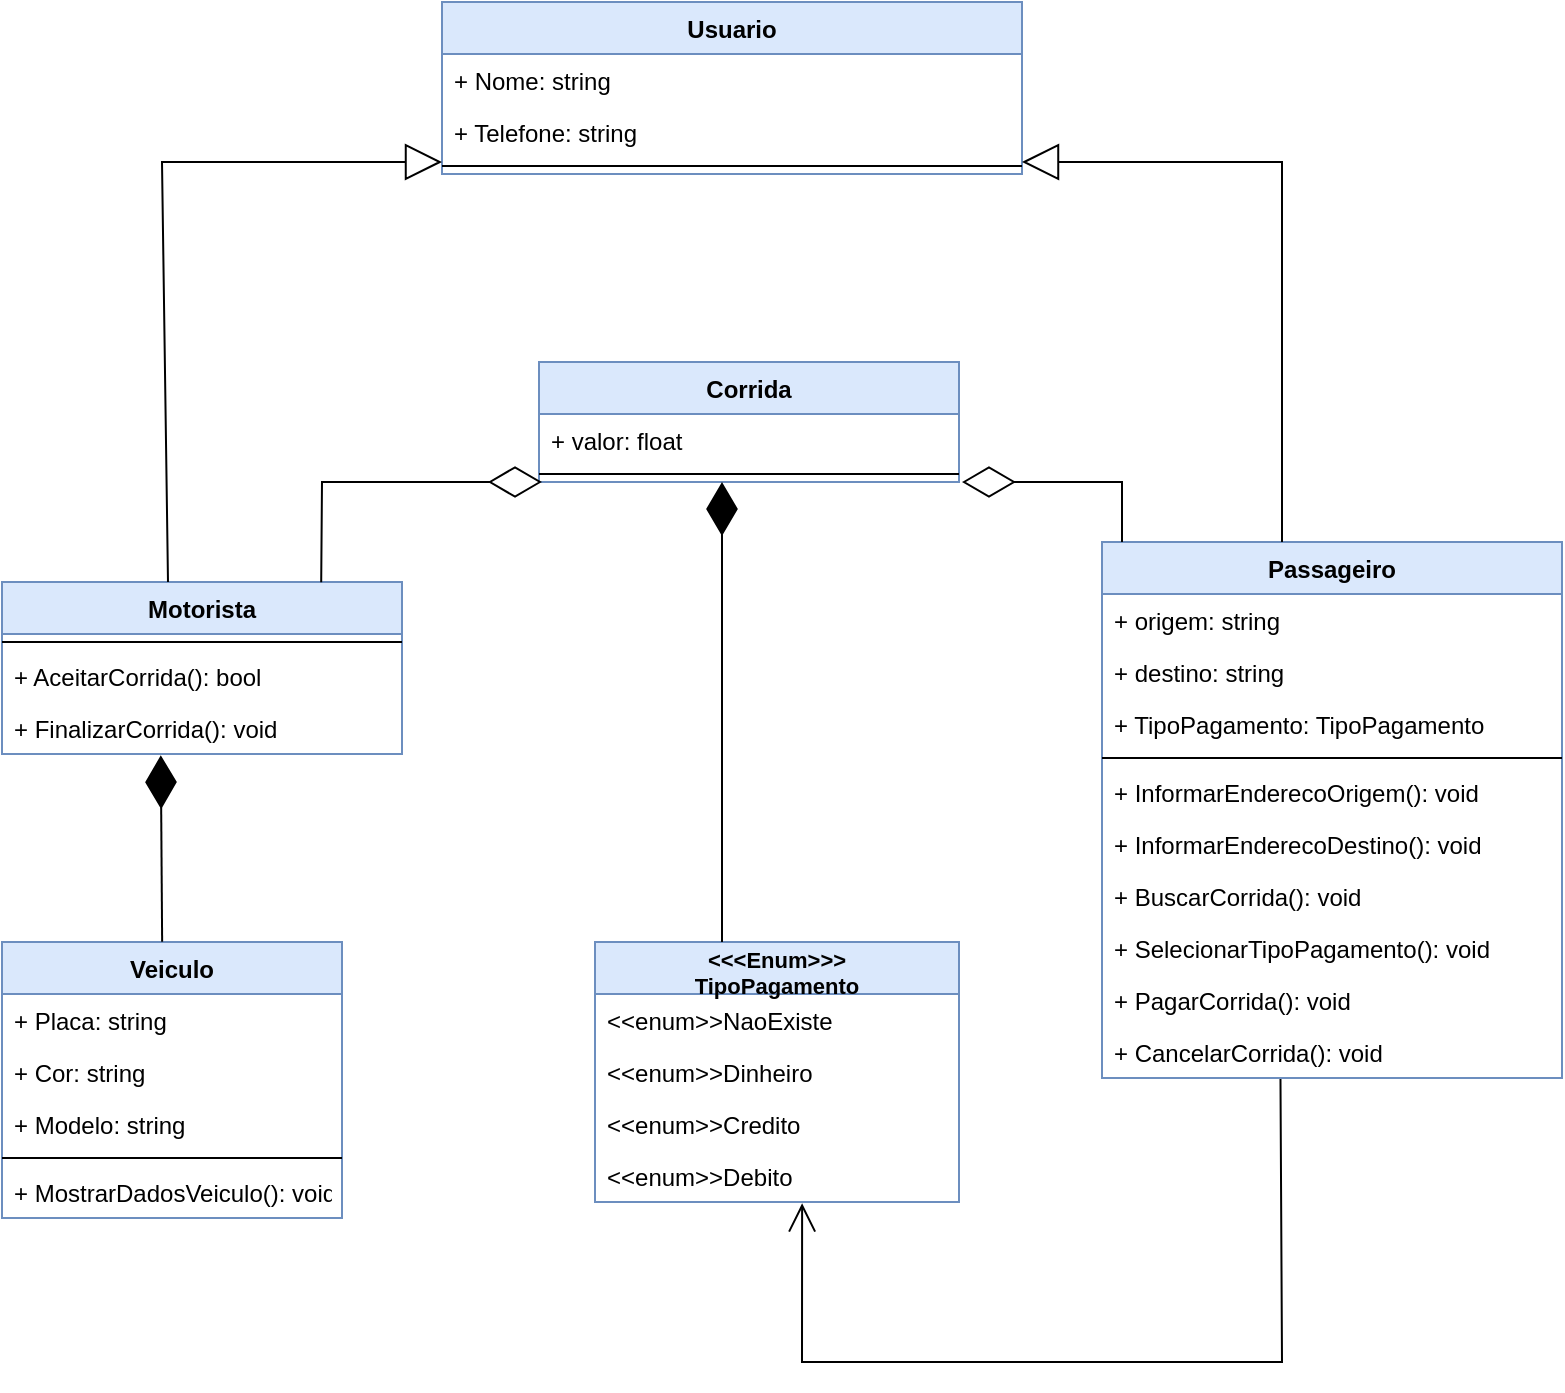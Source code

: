 <mxfile version="20.2.3" type="device"><diagram id="GJjygt0M566usp9o7cAr" name="Página-1"><mxGraphModel dx="1021" dy="567" grid="1" gridSize="10" guides="1" tooltips="1" connect="1" arrows="1" fold="1" page="1" pageScale="1" pageWidth="827" pageHeight="1169" math="0" shadow="0"><root><mxCell id="0"/><mxCell id="1" parent="0"/><mxCell id="T5XoA_DqboUIgWAmv1FN-1" value="Motorista" style="swimlane;fontStyle=1;align=center;verticalAlign=top;childLayout=stackLayout;horizontal=1;startSize=26;horizontalStack=0;resizeParent=1;resizeParentMax=0;resizeLast=0;collapsible=1;marginBottom=0;fillColor=#dae8fc;strokeColor=#6c8ebf;" parent="1" vertex="1"><mxGeometry x="40" y="490" width="200" height="86" as="geometry"><mxRectangle x="160" y="310" width="100" height="30" as="alternateBounds"/></mxGeometry></mxCell><mxCell id="T5XoA_DqboUIgWAmv1FN-3" value="" style="line;strokeWidth=1;fillColor=none;align=left;verticalAlign=middle;spacingTop=-1;spacingLeft=3;spacingRight=3;rotatable=0;labelPosition=right;points=[];portConstraint=eastwest;" parent="T5XoA_DqboUIgWAmv1FN-1" vertex="1"><mxGeometry y="26" width="200" height="8" as="geometry"/></mxCell><mxCell id="T5XoA_DqboUIgWAmv1FN-67" value="+ AceitarCorrida(): bool" style="text;strokeColor=none;fillColor=none;align=left;verticalAlign=top;spacingLeft=4;spacingRight=4;overflow=hidden;rotatable=0;points=[[0,0.5],[1,0.5]];portConstraint=eastwest;" parent="T5XoA_DqboUIgWAmv1FN-1" vertex="1"><mxGeometry y="34" width="200" height="26" as="geometry"/></mxCell><mxCell id="Mwk1RGBWbj-87PKx82kO-6" value="+ FinalizarCorrida(): void" style="text;strokeColor=none;fillColor=none;align=left;verticalAlign=top;spacingLeft=4;spacingRight=4;overflow=hidden;rotatable=0;points=[[0,0.5],[1,0.5]];portConstraint=eastwest;" parent="T5XoA_DqboUIgWAmv1FN-1" vertex="1"><mxGeometry y="60" width="200" height="26" as="geometry"/></mxCell><mxCell id="T5XoA_DqboUIgWAmv1FN-14" value="Usuario" style="swimlane;fontStyle=1;align=center;verticalAlign=top;childLayout=stackLayout;horizontal=1;startSize=26;horizontalStack=0;resizeParent=1;resizeParentMax=0;resizeLast=0;collapsible=1;marginBottom=0;fillColor=#dae8fc;strokeColor=#6c8ebf;" parent="1" vertex="1"><mxGeometry x="260" y="200" width="290" height="86" as="geometry"><mxRectangle x="160" y="310" width="100" height="30" as="alternateBounds"/></mxGeometry></mxCell><mxCell id="T5XoA_DqboUIgWAmv1FN-36" value="+ Nome: string&#10;" style="text;strokeColor=none;fillColor=none;align=left;verticalAlign=top;spacingLeft=4;spacingRight=4;overflow=hidden;rotatable=0;points=[[0,0.5],[1,0.5]];portConstraint=eastwest;" parent="T5XoA_DqboUIgWAmv1FN-14" vertex="1"><mxGeometry y="26" width="290" height="26" as="geometry"/></mxCell><mxCell id="T5XoA_DqboUIgWAmv1FN-15" value="+ Telefone: string&#10;" style="text;strokeColor=none;fillColor=none;align=left;verticalAlign=top;spacingLeft=4;spacingRight=4;overflow=hidden;rotatable=0;points=[[0,0.5],[1,0.5]];portConstraint=eastwest;" parent="T5XoA_DqboUIgWAmv1FN-14" vertex="1"><mxGeometry y="52" width="290" height="26" as="geometry"/></mxCell><mxCell id="T5XoA_DqboUIgWAmv1FN-17" value="" style="line;strokeWidth=1;fillColor=none;align=left;verticalAlign=middle;spacingTop=-1;spacingLeft=3;spacingRight=3;rotatable=0;labelPosition=right;points=[];portConstraint=eastwest;" parent="T5XoA_DqboUIgWAmv1FN-14" vertex="1"><mxGeometry y="78" width="290" height="8" as="geometry"/></mxCell><mxCell id="T5XoA_DqboUIgWAmv1FN-19" value="Passageiro" style="swimlane;fontStyle=1;align=center;verticalAlign=top;childLayout=stackLayout;horizontal=1;startSize=26;horizontalStack=0;resizeParent=1;resizeParentMax=0;resizeLast=0;collapsible=1;marginBottom=0;fillColor=#dae8fc;strokeColor=#6c8ebf;" parent="1" vertex="1"><mxGeometry x="590" y="470" width="230" height="268" as="geometry"><mxRectangle x="160" y="310" width="100" height="30" as="alternateBounds"/></mxGeometry></mxCell><mxCell id="T5XoA_DqboUIgWAmv1FN-53" value="+ origem: string&#10;" style="text;strokeColor=none;fillColor=none;align=left;verticalAlign=top;spacingLeft=4;spacingRight=4;overflow=hidden;rotatable=0;points=[[0,0.5],[1,0.5]];portConstraint=eastwest;" parent="T5XoA_DqboUIgWAmv1FN-19" vertex="1"><mxGeometry y="26" width="230" height="26" as="geometry"/></mxCell><mxCell id="T5XoA_DqboUIgWAmv1FN-54" value="+ destino: string&#10;" style="text;strokeColor=none;fillColor=none;align=left;verticalAlign=top;spacingLeft=4;spacingRight=4;overflow=hidden;rotatable=0;points=[[0,0.5],[1,0.5]];portConstraint=eastwest;" parent="T5XoA_DqboUIgWAmv1FN-19" vertex="1"><mxGeometry y="52" width="230" height="26" as="geometry"/></mxCell><mxCell id="DVciFSsurQjAbwtl5bpj-2" value="+ TipoPagamento: TipoPagamento&#10;" style="text;strokeColor=none;fillColor=none;align=left;verticalAlign=top;spacingLeft=4;spacingRight=4;overflow=hidden;rotatable=0;points=[[0,0.5],[1,0.5]];portConstraint=eastwest;" parent="T5XoA_DqboUIgWAmv1FN-19" vertex="1"><mxGeometry y="78" width="230" height="26" as="geometry"/></mxCell><mxCell id="T5XoA_DqboUIgWAmv1FN-22" value="" style="line;strokeWidth=1;fillColor=none;align=left;verticalAlign=middle;spacingTop=-1;spacingLeft=3;spacingRight=3;rotatable=0;labelPosition=right;points=[];portConstraint=eastwest;" parent="T5XoA_DqboUIgWAmv1FN-19" vertex="1"><mxGeometry y="104" width="230" height="8" as="geometry"/></mxCell><mxCell id="0HHOxB5LG5q1mGzwQnLk-6" value="+ InformarEnderecoOrigem(): void" style="text;strokeColor=none;fillColor=none;align=left;verticalAlign=top;spacingLeft=4;spacingRight=4;overflow=hidden;rotatable=0;points=[[0,0.5],[1,0.5]];portConstraint=eastwest;" parent="T5XoA_DqboUIgWAmv1FN-19" vertex="1"><mxGeometry y="112" width="230" height="26" as="geometry"/></mxCell><mxCell id="NIUIs3A9w624EE3dAkyT-1" value="+ InformarEnderecoDestino(): void" style="text;strokeColor=none;fillColor=none;align=left;verticalAlign=top;spacingLeft=4;spacingRight=4;overflow=hidden;rotatable=0;points=[[0,0.5],[1,0.5]];portConstraint=eastwest;" parent="T5XoA_DqboUIgWAmv1FN-19" vertex="1"><mxGeometry y="138" width="230" height="26" as="geometry"/></mxCell><mxCell id="T5XoA_DqboUIgWAmv1FN-23" value="+ BuscarCorrida(): void" style="text;strokeColor=none;fillColor=none;align=left;verticalAlign=top;spacingLeft=4;spacingRight=4;overflow=hidden;rotatable=0;points=[[0,0.5],[1,0.5]];portConstraint=eastwest;" parent="T5XoA_DqboUIgWAmv1FN-19" vertex="1"><mxGeometry y="164" width="230" height="26" as="geometry"/></mxCell><mxCell id="DVciFSsurQjAbwtl5bpj-13" value="+ SelecionarTipoPagamento(): void" style="text;strokeColor=none;fillColor=none;align=left;verticalAlign=top;spacingLeft=4;spacingRight=4;overflow=hidden;rotatable=0;points=[[0,0.5],[1,0.5]];portConstraint=eastwest;" parent="T5XoA_DqboUIgWAmv1FN-19" vertex="1"><mxGeometry y="190" width="230" height="26" as="geometry"/></mxCell><mxCell id="AeDP2-zjv0HTi0VN_zPM-15" value="+ PagarCorrida(): void" style="text;strokeColor=none;fillColor=none;align=left;verticalAlign=top;spacingLeft=4;spacingRight=4;overflow=hidden;rotatable=0;points=[[0,0.5],[1,0.5]];portConstraint=eastwest;" parent="T5XoA_DqboUIgWAmv1FN-19" vertex="1"><mxGeometry y="216" width="230" height="26" as="geometry"/></mxCell><mxCell id="0HHOxB5LG5q1mGzwQnLk-5" value="+ CancelarCorrida(): void" style="text;strokeColor=none;fillColor=none;align=left;verticalAlign=top;spacingLeft=4;spacingRight=4;overflow=hidden;rotatable=0;points=[[0,0.5],[1,0.5]];portConstraint=eastwest;" parent="T5XoA_DqboUIgWAmv1FN-19" vertex="1"><mxGeometry y="242" width="230" height="26" as="geometry"/></mxCell><mxCell id="T5XoA_DqboUIgWAmv1FN-52" value="Corrida" style="swimlane;fontStyle=1;align=center;verticalAlign=top;childLayout=stackLayout;horizontal=1;startSize=26;horizontalStack=0;resizeParent=1;resizeParentMax=0;resizeLast=0;collapsible=1;marginBottom=0;fillColor=#dae8fc;strokeColor=#6c8ebf;" parent="1" vertex="1"><mxGeometry x="308.5" y="380" width="210" height="60" as="geometry"><mxRectangle x="160" y="310" width="100" height="30" as="alternateBounds"/></mxGeometry></mxCell><mxCell id="T5XoA_DqboUIgWAmv1FN-55" value="+ valor: float&#10;" style="text;strokeColor=none;fillColor=none;align=left;verticalAlign=top;spacingLeft=4;spacingRight=4;overflow=hidden;rotatable=0;points=[[0,0.5],[1,0.5]];portConstraint=eastwest;" parent="T5XoA_DqboUIgWAmv1FN-52" vertex="1"><mxGeometry y="26" width="210" height="26" as="geometry"/></mxCell><mxCell id="T5XoA_DqboUIgWAmv1FN-56" value="" style="line;strokeWidth=1;fillColor=none;align=left;verticalAlign=middle;spacingTop=-1;spacingLeft=3;spacingRight=3;rotatable=0;labelPosition=right;points=[];portConstraint=eastwest;" parent="T5XoA_DqboUIgWAmv1FN-52" vertex="1"><mxGeometry y="52" width="210" height="8" as="geometry"/></mxCell><mxCell id="AeDP2-zjv0HTi0VN_zPM-12" value="" style="endArrow=block;endSize=16;endFill=0;html=1;rounded=0;exitX=0.415;exitY=0;exitDx=0;exitDy=0;exitPerimeter=0;" parent="1" source="T5XoA_DqboUIgWAmv1FN-1" edge="1"><mxGeometry width="160" relative="1" as="geometry"><mxPoint x="90" y="430" as="sourcePoint"/><mxPoint x="260" y="280" as="targetPoint"/><Array as="points"><mxPoint x="120" y="280"/></Array></mxGeometry></mxCell><mxCell id="AeDP2-zjv0HTi0VN_zPM-13" value="" style="endArrow=block;endSize=16;endFill=0;html=1;rounded=0;strokeColor=#000000;" parent="1" edge="1"><mxGeometry width="160" relative="1" as="geometry"><mxPoint x="680" y="470" as="sourcePoint"/><mxPoint x="550" y="280" as="targetPoint"/><Array as="points"><mxPoint x="680" y="280"/></Array></mxGeometry></mxCell><mxCell id="AeDP2-zjv0HTi0VN_zPM-21" value="" style="endArrow=diamondThin;endFill=0;endSize=24;html=1;rounded=0;exitX=0.798;exitY=0.001;exitDx=0;exitDy=0;exitPerimeter=0;" parent="1" source="T5XoA_DqboUIgWAmv1FN-1" edge="1"><mxGeometry width="160" relative="1" as="geometry"><mxPoint x="240" y="520" as="sourcePoint"/><mxPoint x="310" y="440" as="targetPoint"/><Array as="points"><mxPoint x="200" y="440"/></Array></mxGeometry></mxCell><mxCell id="AeDP2-zjv0HTi0VN_zPM-23" value="" style="endArrow=diamondThin;endFill=0;endSize=24;html=1;rounded=0;" parent="1" edge="1"><mxGeometry width="160" relative="1" as="geometry"><mxPoint x="600" y="470" as="sourcePoint"/><mxPoint x="520" y="440" as="targetPoint"/><Array as="points"><mxPoint x="600" y="440"/></Array></mxGeometry></mxCell><mxCell id="AeDP2-zjv0HTi0VN_zPM-24" value="&lt;&lt;&lt;Enum&gt;&gt;&gt;&#10;TipoPagamento" style="swimlane;fontStyle=1;align=center;verticalAlign=top;childLayout=stackLayout;horizontal=1;startSize=26;horizontalStack=0;resizeParent=1;resizeParentMax=0;resizeLast=0;collapsible=1;marginBottom=0;fontSize=11;strokeWidth=1;perimeterSpacing=0;spacing=1;spacingTop=-3;flipV=0;flipH=0;direction=east;rounded=0;shadow=0;sketch=0;fillColor=#dae8fc;strokeColor=#6c8ebf;" parent="1" vertex="1"><mxGeometry x="336.5" y="670" width="182" height="130" as="geometry"><mxRectangle x="160" y="310" width="100" height="30" as="alternateBounds"/></mxGeometry></mxCell><mxCell id="DVciFSsurQjAbwtl5bpj-20" value="&lt;&lt;enum&gt;&gt;NaoExiste&#10;" style="text;strokeColor=none;fillColor=none;align=left;verticalAlign=top;spacingLeft=4;spacingRight=4;overflow=hidden;rotatable=0;points=[[0,0.5],[1,0.5]];portConstraint=eastwest;" parent="AeDP2-zjv0HTi0VN_zPM-24" vertex="1"><mxGeometry y="26" width="182" height="26" as="geometry"/></mxCell><mxCell id="DVciFSsurQjAbwtl5bpj-21" value="&lt;&lt;enum&gt;&gt;Dinheiro&#10;&#10;" style="text;strokeColor=none;fillColor=none;align=left;verticalAlign=top;spacingLeft=4;spacingRight=4;overflow=hidden;rotatable=0;points=[[0,0.5],[1,0.5]];portConstraint=eastwest;" parent="AeDP2-zjv0HTi0VN_zPM-24" vertex="1"><mxGeometry y="52" width="182" height="26" as="geometry"/></mxCell><mxCell id="DVciFSsurQjAbwtl5bpj-22" value="&lt;&lt;enum&gt;&gt;Credito&#10;" style="text;strokeColor=none;fillColor=none;align=left;verticalAlign=top;spacingLeft=4;spacingRight=4;overflow=hidden;rotatable=0;points=[[0,0.5],[1,0.5]];portConstraint=eastwest;" parent="AeDP2-zjv0HTi0VN_zPM-24" vertex="1"><mxGeometry y="78" width="182" height="26" as="geometry"/></mxCell><mxCell id="6lz6UcYuqgZFomNEQ19Y-1" value="&lt;&lt;enum&gt;&gt;Debito" style="text;strokeColor=none;fillColor=none;align=left;verticalAlign=top;spacingLeft=4;spacingRight=4;overflow=hidden;rotatable=0;points=[[0,0.5],[1,0.5]];portConstraint=eastwest;" vertex="1" parent="AeDP2-zjv0HTi0VN_zPM-24"><mxGeometry y="104" width="182" height="26" as="geometry"/></mxCell><mxCell id="W9MVFP__HQSxWUyCyDCo-1" value="" style="endArrow=diamondThin;endFill=1;endSize=24;html=1;rounded=0;" parent="1" edge="1"><mxGeometry width="160" relative="1" as="geometry"><mxPoint x="400" y="670" as="sourcePoint"/><mxPoint x="400" y="440" as="targetPoint"/></mxGeometry></mxCell><mxCell id="W9MVFP__HQSxWUyCyDCo-2" value="Veiculo" style="swimlane;fontStyle=1;align=center;verticalAlign=top;childLayout=stackLayout;horizontal=1;startSize=26;horizontalStack=0;resizeParent=1;resizeParentMax=0;resizeLast=0;collapsible=1;marginBottom=0;fillColor=#dae8fc;strokeColor=#6c8ebf;" parent="1" vertex="1"><mxGeometry x="40" y="670" width="170" height="138" as="geometry"><mxRectangle x="160" y="310" width="100" height="30" as="alternateBounds"/></mxGeometry></mxCell><mxCell id="W9MVFP__HQSxWUyCyDCo-7" value="+ Placa: string&#10;" style="text;strokeColor=none;fillColor=none;align=left;verticalAlign=top;spacingLeft=4;spacingRight=4;overflow=hidden;rotatable=0;points=[[0,0.5],[1,0.5]];portConstraint=eastwest;" parent="W9MVFP__HQSxWUyCyDCo-2" vertex="1"><mxGeometry y="26" width="170" height="26" as="geometry"/></mxCell><mxCell id="W9MVFP__HQSxWUyCyDCo-8" value="+ Cor: string&#10;" style="text;strokeColor=none;fillColor=none;align=left;verticalAlign=top;spacingLeft=4;spacingRight=4;overflow=hidden;rotatable=0;points=[[0,0.5],[1,0.5]];portConstraint=eastwest;" parent="W9MVFP__HQSxWUyCyDCo-2" vertex="1"><mxGeometry y="52" width="170" height="26" as="geometry"/></mxCell><mxCell id="W9MVFP__HQSxWUyCyDCo-13" value="+ Modelo: string&#10;" style="text;strokeColor=none;fillColor=none;align=left;verticalAlign=top;spacingLeft=4;spacingRight=4;overflow=hidden;rotatable=0;points=[[0,0.5],[1,0.5]];portConstraint=eastwest;" parent="W9MVFP__HQSxWUyCyDCo-2" vertex="1"><mxGeometry y="78" width="170" height="26" as="geometry"/></mxCell><mxCell id="W9MVFP__HQSxWUyCyDCo-3" value="" style="line;strokeWidth=1;fillColor=none;align=left;verticalAlign=middle;spacingTop=-1;spacingLeft=3;spacingRight=3;rotatable=0;labelPosition=right;points=[];portConstraint=eastwest;" parent="W9MVFP__HQSxWUyCyDCo-2" vertex="1"><mxGeometry y="104" width="170" height="8" as="geometry"/></mxCell><mxCell id="6lz6UcYuqgZFomNEQ19Y-2" value="+ MostrarDadosVeiculo(): void" style="text;strokeColor=none;fillColor=none;align=left;verticalAlign=top;spacingLeft=4;spacingRight=4;overflow=hidden;rotatable=0;points=[[0,0.5],[1,0.5]];portConstraint=eastwest;" vertex="1" parent="W9MVFP__HQSxWUyCyDCo-2"><mxGeometry y="112" width="170" height="26" as="geometry"/></mxCell><mxCell id="6lz6UcYuqgZFomNEQ19Y-4" value="" style="endArrow=diamondThin;endFill=1;endSize=24;html=1;rounded=0;exitX=0.471;exitY=-0.001;exitDx=0;exitDy=0;exitPerimeter=0;entryX=0.397;entryY=1.024;entryDx=0;entryDy=0;entryPerimeter=0;" edge="1" parent="1" source="W9MVFP__HQSxWUyCyDCo-2" target="Mwk1RGBWbj-87PKx82kO-6"><mxGeometry width="160" relative="1" as="geometry"><mxPoint x="139.71" y="806" as="sourcePoint"/><mxPoint x="120" y="580" as="targetPoint"/></mxGeometry></mxCell><mxCell id="6lz6UcYuqgZFomNEQ19Y-6" value="" style="endArrow=open;endFill=1;endSize=12;html=1;rounded=0;entryX=0.569;entryY=1.026;entryDx=0;entryDy=0;entryPerimeter=0;exitX=0.388;exitY=1.019;exitDx=0;exitDy=0;exitPerimeter=0;" edge="1" parent="1" source="0HHOxB5LG5q1mGzwQnLk-5" target="6lz6UcYuqgZFomNEQ19Y-1"><mxGeometry width="160" relative="1" as="geometry"><mxPoint x="680" y="740" as="sourcePoint"/><mxPoint x="430" y="808" as="targetPoint"/><Array as="points"><mxPoint x="680" y="880"/><mxPoint x="530" y="880"/><mxPoint x="440" y="880"/></Array></mxGeometry></mxCell></root></mxGraphModel></diagram></mxfile>